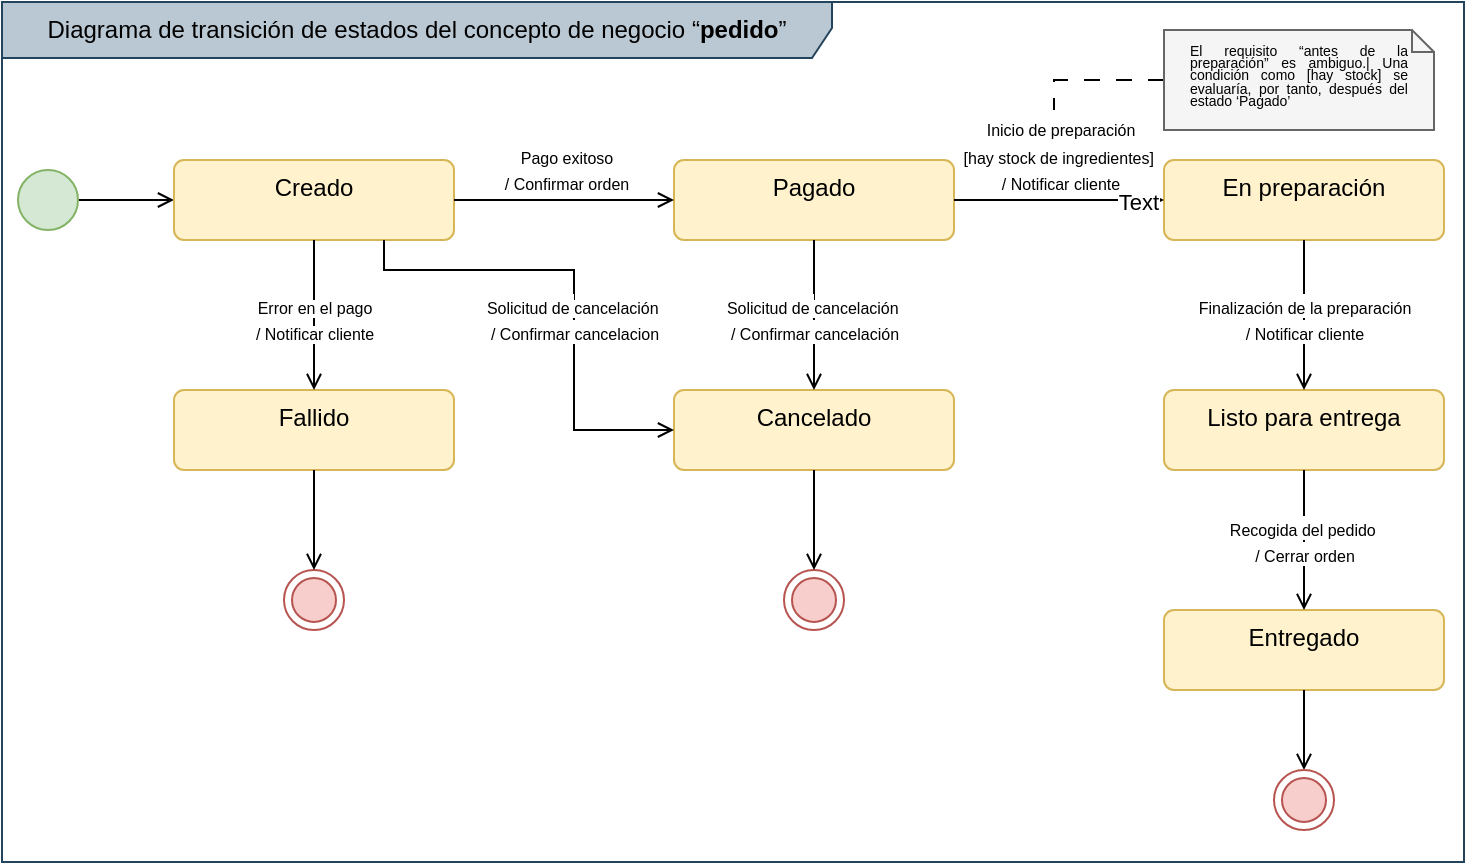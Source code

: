 <mxfile version="28.1.1">
  <diagram name="Página-1" id="LaxF89m-ue1yknphMjHe">
    <mxGraphModel grid="0" page="0" gridSize="10" guides="1" tooltips="1" connect="1" arrows="1" fold="1" pageScale="1" pageWidth="850" pageHeight="1100" math="0" shadow="0">
      <root>
        <mxCell id="0" />
        <mxCell id="1" parent="0" />
        <mxCell id="SzjZhv1RbB8CtsyNUiaH-5" value="Diagrama de transición de estados del concepto de negocio “&lt;b&gt;pedido&lt;/b&gt;”" style="shape=umlFrame;whiteSpace=wrap;html=1;pointerEvents=0;recursiveResize=0;container=1;collapsible=0;width=415;fillColor=#bac8d3;strokeColor=#23445d;height=28;" vertex="1" parent="1">
          <mxGeometry x="-1" y="-1" width="731" height="430" as="geometry" />
        </mxCell>
        <mxCell id="h6WrjsyDTW-BcxKdYBO0-97" value="" style="endArrow=open;html=1;rounded=0;align=center;verticalAlign=bottom;endFill=0;labelBackgroundColor=none;exitX=1;exitY=0.5;exitDx=0;exitDy=0;entryX=0;entryY=0.5;entryDx=0;entryDy=0;" edge="1" parent="SzjZhv1RbB8CtsyNUiaH-5" source="h6WrjsyDTW-BcxKdYBO0-101" target="h6WrjsyDTW-BcxKdYBO0-102">
          <mxGeometry relative="1" as="geometry">
            <mxPoint x="-334" y="494" as="sourcePoint" />
            <mxPoint x="-304" y="634" as="targetPoint" />
          </mxGeometry>
        </mxCell>
        <mxCell id="h6WrjsyDTW-BcxKdYBO0-98" value="" style="resizable=0;html=1;align=center;verticalAlign=top;labelBackgroundColor=none;" connectable="0" vertex="1" parent="h6WrjsyDTW-BcxKdYBO0-97">
          <mxGeometry relative="1" as="geometry" />
        </mxCell>
        <mxCell id="h6WrjsyDTW-BcxKdYBO0-101" value="" style="ellipse;fillColor=#d5e8d4;html=1;strokeColor=#82b366;" vertex="1" parent="SzjZhv1RbB8CtsyNUiaH-5">
          <mxGeometry x="8" y="84" width="30" height="30" as="geometry" />
        </mxCell>
        <mxCell id="h6WrjsyDTW-BcxKdYBO0-102" value="Creado" style="html=1;align=center;verticalAlign=top;rounded=1;absoluteArcSize=1;arcSize=10;dashed=0;whiteSpace=wrap;fillColor=#fff2cc;strokeColor=#d6b656;" vertex="1" parent="SzjZhv1RbB8CtsyNUiaH-5">
          <mxGeometry x="86" y="79" width="140" height="40" as="geometry" />
        </mxCell>
        <mxCell id="h6WrjsyDTW-BcxKdYBO0-104" value="Pagado" style="html=1;align=center;verticalAlign=top;rounded=1;absoluteArcSize=1;arcSize=10;dashed=0;whiteSpace=wrap;fillColor=#fff2cc;strokeColor=#d6b656;" vertex="1" parent="SzjZhv1RbB8CtsyNUiaH-5">
          <mxGeometry x="336" y="79" width="140" height="40" as="geometry" />
        </mxCell>
        <mxCell id="h6WrjsyDTW-BcxKdYBO0-105" value="En preparación" style="html=1;align=center;verticalAlign=top;rounded=1;absoluteArcSize=1;arcSize=10;dashed=0;whiteSpace=wrap;fillColor=#fff2cc;strokeColor=#d6b656;" vertex="1" parent="SzjZhv1RbB8CtsyNUiaH-5">
          <mxGeometry x="581" y="79" width="140" height="40" as="geometry" />
        </mxCell>
        <mxCell id="h6WrjsyDTW-BcxKdYBO0-106" value="Listo para entrega" style="html=1;align=center;verticalAlign=top;rounded=1;absoluteArcSize=1;arcSize=10;dashed=0;whiteSpace=wrap;fillColor=#fff2cc;strokeColor=#d6b656;" vertex="1" parent="SzjZhv1RbB8CtsyNUiaH-5">
          <mxGeometry x="581" y="194" width="140" height="40" as="geometry" />
        </mxCell>
        <mxCell id="h6WrjsyDTW-BcxKdYBO0-111" value="&lt;span style=&quot;background-color: rgb(255, 255, 255);&quot;&gt;&lt;font style=&quot;font-size: 8px;&quot;&gt;Pago exitoso&lt;/font&gt;&lt;/span&gt;&lt;div&gt;&lt;span style=&quot;background-color: rgb(255, 255, 255);&quot;&gt;&lt;font style=&quot;font-size: 8px;&quot;&gt;/ Confirmar orden&lt;/font&gt;&lt;/span&gt;&lt;/div&gt;" style="endArrow=open;html=1;rounded=0;align=center;verticalAlign=bottom;endFill=0;labelBackgroundColor=none;exitX=1;exitY=0.5;exitDx=0;exitDy=0;" edge="1" parent="SzjZhv1RbB8CtsyNUiaH-5" source="h6WrjsyDTW-BcxKdYBO0-102" target="h6WrjsyDTW-BcxKdYBO0-104">
          <mxGeometry x="0.008" relative="1" as="geometry">
            <mxPoint x="6" y="274" as="sourcePoint" />
            <mxPoint x="166" y="274" as="targetPoint" />
            <mxPoint as="offset" />
          </mxGeometry>
        </mxCell>
        <mxCell id="h6WrjsyDTW-BcxKdYBO0-112" value="" style="resizable=0;html=1;align=center;verticalAlign=top;labelBackgroundColor=none;" connectable="0" vertex="1" parent="h6WrjsyDTW-BcxKdYBO0-111">
          <mxGeometry relative="1" as="geometry" />
        </mxCell>
        <mxCell id="h6WrjsyDTW-BcxKdYBO0-113" value="&lt;span style=&quot;background-color: rgb(255, 255, 255);&quot;&gt;&lt;font style=&quot;font-size: 8px;&quot;&gt;Inicio de&amp;nbsp;&lt;/font&gt;&lt;/span&gt;&lt;span style=&quot;font-size: 8px; background-color: light-dark(rgb(255, 255, 255), rgb(18, 18, 18)); color: light-dark(rgb(0, 0, 0), rgb(255, 255, 255));&quot;&gt;preparación&lt;br&gt;&lt;/span&gt;&lt;div&gt;&lt;span style=&quot;background-color: transparent; font-size: 8px;&quot;&gt;[hay stock de ingredientes]&lt;/span&gt;&lt;span style=&quot;font-size: 8px; background-color: light-dark(rgb(255, 255, 255), rgb(18, 18, 18)); color: light-dark(rgb(0, 0, 0), rgb(255, 255, 255));&quot;&gt;&amp;nbsp;&lt;/span&gt;&lt;div&gt;&lt;span style=&quot;font-size: 8px; background-color: light-dark(rgb(255, 255, 255), rgb(18, 18, 18)); color: light-dark(rgb(0, 0, 0), rgb(255, 255, 255));&quot;&gt;/ N&lt;/span&gt;&lt;span style=&quot;font-size: 8px; background-color: light-dark(rgb(255, 255, 255), rgb(18, 18, 18)); color: light-dark(rgb(0, 0, 0), rgb(255, 255, 255));&quot;&gt;otificar cliente&lt;/span&gt;&lt;/div&gt;&lt;/div&gt;" style="endArrow=open;html=1;rounded=0;align=center;verticalAlign=bottom;endFill=0;labelBackgroundColor=none;exitX=1;exitY=0.5;exitDx=0;exitDy=0;" edge="1" parent="SzjZhv1RbB8CtsyNUiaH-5" source="h6WrjsyDTW-BcxKdYBO0-104" target="h6WrjsyDTW-BcxKdYBO0-105">
          <mxGeometry x="-0.002" relative="1" as="geometry">
            <mxPoint x="16" y="284" as="sourcePoint" />
            <mxPoint x="176" y="284" as="targetPoint" />
            <mxPoint as="offset" />
          </mxGeometry>
        </mxCell>
        <mxCell id="h6WrjsyDTW-BcxKdYBO0-114" value="" style="resizable=0;html=1;align=center;verticalAlign=top;labelBackgroundColor=none;" connectable="0" vertex="1" parent="h6WrjsyDTW-BcxKdYBO0-113">
          <mxGeometry relative="1" as="geometry" />
        </mxCell>
        <mxCell id="1LQUiD7Vzxqqs5tK_QO9-1" value="Text" style="edgeLabel;html=1;align=center;verticalAlign=middle;resizable=0;points=[];" connectable="0" vertex="1" parent="h6WrjsyDTW-BcxKdYBO0-113">
          <mxGeometry x="0.752" y="-1" relative="1" as="geometry">
            <mxPoint as="offset" />
          </mxGeometry>
        </mxCell>
        <mxCell id="h6WrjsyDTW-BcxKdYBO0-115" value="&lt;span style=&quot;background-color: rgb(255, 255, 255);&quot;&gt;&lt;font style=&quot;font-size: 8px;&quot;&gt;Finalización de&amp;nbsp;&lt;/font&gt;&lt;/span&gt;&lt;span style=&quot;font-size: 8px; background-color: light-dark(rgb(255, 255, 255), rgb(18, 18, 18)); color: light-dark(rgb(0, 0, 0), rgb(255, 255, 255));&quot;&gt;la preparación&lt;/span&gt;&lt;div&gt;&lt;span style=&quot;background-color: rgb(255, 255, 255);&quot;&gt;&lt;span style=&quot;color: light-dark(rgb(0, 0, 0), rgb(255, 255, 255)); font-size: 8px; background-color: light-dark(rgb(255, 255, 255), rgb(18, 18, 18));&quot;&gt;/ N&lt;/span&gt;&lt;span style=&quot;color: light-dark(rgb(0, 0, 0), rgb(255, 255, 255)); font-size: 8px; background-color: light-dark(rgb(255, 255, 255), rgb(18, 18, 18));&quot;&gt;otificar cliente&lt;/span&gt;&lt;/span&gt;&lt;/div&gt;" style="endArrow=open;html=1;rounded=0;align=center;verticalAlign=bottom;endFill=0;labelBackgroundColor=none;exitX=0.5;exitY=1;exitDx=0;exitDy=0;" edge="1" parent="SzjZhv1RbB8CtsyNUiaH-5" source="h6WrjsyDTW-BcxKdYBO0-105" target="h6WrjsyDTW-BcxKdYBO0-106">
          <mxGeometry x="0.463" relative="1" as="geometry">
            <mxPoint x="16" y="284" as="sourcePoint" />
            <mxPoint x="176" y="284" as="targetPoint" />
            <mxPoint as="offset" />
          </mxGeometry>
        </mxCell>
        <mxCell id="h6WrjsyDTW-BcxKdYBO0-117" value="Entregado" style="html=1;align=center;verticalAlign=top;rounded=1;absoluteArcSize=1;arcSize=10;dashed=0;whiteSpace=wrap;fillColor=#fff2cc;strokeColor=#d6b656;" vertex="1" parent="SzjZhv1RbB8CtsyNUiaH-5">
          <mxGeometry x="581" y="304" width="140" height="40" as="geometry" />
        </mxCell>
        <mxCell id="h6WrjsyDTW-BcxKdYBO0-122" value="" style="endArrow=open;html=1;rounded=0;align=center;verticalAlign=bottom;endFill=0;labelBackgroundColor=none;exitX=0.5;exitY=1;exitDx=0;exitDy=0;entryX=0.5;entryY=0;entryDx=0;entryDy=0;" edge="1" parent="SzjZhv1RbB8CtsyNUiaH-5" source="h6WrjsyDTW-BcxKdYBO0-117" target="h6WrjsyDTW-BcxKdYBO0-126">
          <mxGeometry relative="1" as="geometry">
            <mxPoint x="36" y="304" as="sourcePoint" />
            <mxPoint x="196" y="304" as="targetPoint" />
            <mxPoint as="offset" />
          </mxGeometry>
        </mxCell>
        <mxCell id="h6WrjsyDTW-BcxKdYBO0-123" value="" style="resizable=0;html=1;align=center;verticalAlign=top;labelBackgroundColor=none;" connectable="0" vertex="1" parent="h6WrjsyDTW-BcxKdYBO0-122">
          <mxGeometry relative="1" as="geometry" />
        </mxCell>
        <mxCell id="h6WrjsyDTW-BcxKdYBO0-125" value="&lt;span style=&quot;background-color: rgb(255, 255, 255);&quot;&gt;&lt;font style=&quot;font-size: 8px;&quot;&gt;Recogida del pedido&amp;nbsp;&lt;/font&gt;&lt;/span&gt;&lt;div&gt;&lt;span style=&quot;background-color: rgb(255, 255, 255);&quot;&gt;&lt;font style=&quot;font-size: 8px;&quot;&gt;/ Cerrar orden&lt;/font&gt;&lt;/span&gt;&lt;/div&gt;" style="endArrow=open;html=1;rounded=0;align=center;verticalAlign=bottom;endFill=0;labelBackgroundColor=none;exitX=0.5;exitY=1;exitDx=0;exitDy=0;entryX=0.5;entryY=0;entryDx=0;entryDy=0;" edge="1" parent="SzjZhv1RbB8CtsyNUiaH-5" source="h6WrjsyDTW-BcxKdYBO0-106" target="h6WrjsyDTW-BcxKdYBO0-117">
          <mxGeometry x="0.437" relative="1" as="geometry">
            <mxPoint x="661" y="129" as="sourcePoint" />
            <mxPoint x="661" y="209" as="targetPoint" />
            <mxPoint as="offset" />
          </mxGeometry>
        </mxCell>
        <mxCell id="h6WrjsyDTW-BcxKdYBO0-126" value="" style="ellipse;html=1;shape=endState;fillColor=#f8cecc;strokeColor=#b85450;" vertex="1" parent="SzjZhv1RbB8CtsyNUiaH-5">
          <mxGeometry x="636" y="384" width="30" height="30" as="geometry" />
        </mxCell>
        <mxCell id="5aWZfMYqw8pztqgEL0cU-2" value="Fallido" style="html=1;align=center;verticalAlign=top;rounded=1;absoluteArcSize=1;arcSize=10;dashed=0;whiteSpace=wrap;fillColor=#fff2cc;strokeColor=#d6b656;" vertex="1" parent="SzjZhv1RbB8CtsyNUiaH-5">
          <mxGeometry x="86" y="194" width="140" height="40" as="geometry" />
        </mxCell>
        <mxCell id="5aWZfMYqw8pztqgEL0cU-3" value="&lt;div&gt;&lt;font style=&quot;font-size: 8px; background-color: light-dark(#ffffff, var(--ge-dark-color, #121212));&quot;&gt;Error en el pago&lt;/font&gt;&lt;/div&gt;&lt;div&gt;&lt;font style=&quot;font-size: 8px; background-color: light-dark(#ffffff, var(--ge-dark-color, #121212));&quot;&gt;/ Notificar cliente&lt;/font&gt;&lt;/div&gt;" style="endArrow=open;html=1;rounded=0;align=center;verticalAlign=bottom;endFill=0;labelBackgroundColor=none;exitX=0.5;exitY=1;exitDx=0;exitDy=0;entryX=0.5;entryY=0;entryDx=0;entryDy=0;" edge="1" parent="SzjZhv1RbB8CtsyNUiaH-5" source="h6WrjsyDTW-BcxKdYBO0-102" target="5aWZfMYqw8pztqgEL0cU-2">
          <mxGeometry x="0.463" relative="1" as="geometry">
            <mxPoint x="-284" y="594" as="sourcePoint" />
            <mxPoint x="-124" y="594" as="targetPoint" />
            <mxPoint as="offset" />
          </mxGeometry>
        </mxCell>
        <mxCell id="5aWZfMYqw8pztqgEL0cU-5" value="Cancelado" style="html=1;align=center;verticalAlign=top;rounded=1;absoluteArcSize=1;arcSize=10;dashed=0;whiteSpace=wrap;fillColor=#fff2cc;strokeColor=#d6b656;" vertex="1" parent="SzjZhv1RbB8CtsyNUiaH-5">
          <mxGeometry x="336" y="194" width="140" height="40" as="geometry" />
        </mxCell>
        <mxCell id="5aWZfMYqw8pztqgEL0cU-6" value="&lt;span style=&quot;background-color: rgb(255, 255, 255);&quot;&gt;&lt;font style=&quot;font-size: 8px;&quot;&gt;Solicitud de&amp;nbsp;&lt;/font&gt;&lt;/span&gt;&lt;span style=&quot;font-size: 8px; background-color: light-dark(rgb(255, 255, 255), rgb(18, 18, 18)); color: light-dark(rgb(0, 0, 0), rgb(255, 255, 255));&quot;&gt;cancelación&amp;nbsp;&lt;/span&gt;&lt;div&gt;&lt;span style=&quot;background-color: rgb(255, 255, 255);&quot;&gt;&lt;font style=&quot;font-size: 8px;&quot;&gt;/ Confirmar cancelacion&lt;/font&gt;&lt;/span&gt;&lt;/div&gt;" style="endArrow=open;html=1;rounded=0;align=center;verticalAlign=bottom;endFill=0;labelBackgroundColor=none;exitX=0.75;exitY=1;exitDx=0;exitDy=0;entryX=0;entryY=0.5;entryDx=0;entryDy=0;" edge="1" parent="SzjZhv1RbB8CtsyNUiaH-5" source="h6WrjsyDTW-BcxKdYBO0-102" target="5aWZfMYqw8pztqgEL0cU-5">
          <mxGeometry x="0.252" relative="1" as="geometry">
            <mxPoint x="236" y="109" as="sourcePoint" />
            <mxPoint x="346" y="109" as="targetPoint" />
            <mxPoint as="offset" />
            <Array as="points">
              <mxPoint x="191" y="134" />
              <mxPoint x="286" y="134" />
              <mxPoint x="286" y="214" />
            </Array>
          </mxGeometry>
        </mxCell>
        <mxCell id="5aWZfMYqw8pztqgEL0cU-7" value="" style="resizable=0;html=1;align=center;verticalAlign=top;labelBackgroundColor=none;" connectable="0" vertex="1" parent="5aWZfMYqw8pztqgEL0cU-6">
          <mxGeometry relative="1" as="geometry" />
        </mxCell>
        <mxCell id="5aWZfMYqw8pztqgEL0cU-8" value="&lt;span style=&quot;background-color: rgb(255, 255, 255);&quot;&gt;&lt;font style=&quot;font-size: 8px;&quot;&gt;Solicitud de&amp;nbsp;&lt;/font&gt;&lt;/span&gt;&lt;span style=&quot;color: light-dark(rgb(0, 0, 0), rgb(255, 255, 255)); font-size: 8px; background-color: light-dark(rgb(255, 255, 255), rgb(18, 18, 18));&quot;&gt;cancelación&amp;nbsp;&lt;/span&gt;&lt;div&gt;&lt;span style=&quot;background-color: rgb(255, 255, 255);&quot;&gt;&lt;font style=&quot;font-size: 8px;&quot;&gt;/ Confirmar cancelación&lt;/font&gt;&lt;/span&gt;&lt;/div&gt;" style="endArrow=open;html=1;rounded=0;align=center;verticalAlign=bottom;endFill=0;labelBackgroundColor=none;exitX=0.5;exitY=1;exitDx=0;exitDy=0;entryX=0.5;entryY=0;entryDx=0;entryDy=0;" edge="1" parent="SzjZhv1RbB8CtsyNUiaH-5" source="h6WrjsyDTW-BcxKdYBO0-104" target="5aWZfMYqw8pztqgEL0cU-5">
          <mxGeometry x="0.463" relative="1" as="geometry">
            <mxPoint x="166" y="129" as="sourcePoint" />
            <mxPoint x="166" y="204" as="targetPoint" />
            <mxPoint as="offset" />
          </mxGeometry>
        </mxCell>
        <mxCell id="31apSlEuSGdjDznY25Br-2" value="" style="ellipse;html=1;shape=endState;fillColor=#f8cecc;strokeColor=#b85450;" vertex="1" parent="SzjZhv1RbB8CtsyNUiaH-5">
          <mxGeometry x="141" y="284" width="30" height="30" as="geometry" />
        </mxCell>
        <mxCell id="31apSlEuSGdjDznY25Br-3" value="" style="endArrow=open;html=1;rounded=0;align=center;verticalAlign=bottom;endFill=0;labelBackgroundColor=none;exitX=0.5;exitY=1;exitDx=0;exitDy=0;entryX=0.5;entryY=0;entryDx=0;entryDy=0;" edge="1" parent="SzjZhv1RbB8CtsyNUiaH-5" source="5aWZfMYqw8pztqgEL0cU-2" target="31apSlEuSGdjDznY25Br-2">
          <mxGeometry relative="1" as="geometry">
            <mxPoint x="156" y="251" as="sourcePoint" />
            <mxPoint x="166" y="221" as="targetPoint" />
          </mxGeometry>
        </mxCell>
        <mxCell id="31apSlEuSGdjDznY25Br-4" value="" style="ellipse;html=1;shape=endState;fillColor=#f8cecc;strokeColor=#b85450;" vertex="1" parent="SzjZhv1RbB8CtsyNUiaH-5">
          <mxGeometry x="391" y="284" width="30" height="30" as="geometry" />
        </mxCell>
        <mxCell id="31apSlEuSGdjDznY25Br-5" value="" style="endArrow=open;html=1;rounded=0;align=center;verticalAlign=bottom;endFill=0;labelBackgroundColor=none;exitX=0.5;exitY=1;exitDx=0;exitDy=0;" edge="1" parent="SzjZhv1RbB8CtsyNUiaH-5" source="5aWZfMYqw8pztqgEL0cU-5" target="31apSlEuSGdjDznY25Br-4">
          <mxGeometry relative="1" as="geometry">
            <mxPoint x="166" y="354" as="sourcePoint" />
            <mxPoint x="166" y="387" as="targetPoint" />
          </mxGeometry>
        </mxCell>
        <mxCell id="u4cvh6wokTgVsh1-BOix-2" style="edgeStyle=orthogonalEdgeStyle;rounded=0;orthogonalLoop=1;jettySize=auto;html=1;endArrow=none;endFill=0;dashed=1;dashPattern=8 8;exitX=0;exitY=0.5;exitDx=0;exitDy=0;exitPerimeter=0;" edge="1" parent="SzjZhv1RbB8CtsyNUiaH-5" source="u4cvh6wokTgVsh1-BOix-1">
          <mxGeometry relative="1" as="geometry">
            <mxPoint x="526" y="54" as="targetPoint" />
            <Array as="points">
              <mxPoint x="526" y="39" />
            </Array>
          </mxGeometry>
        </mxCell>
        <mxCell id="u4cvh6wokTgVsh1-BOix-1" value="&lt;div style=&quot;line-height: 90%;&quot;&gt;&lt;p style=&quot;text-align: justify;&quot;&gt;&lt;span style=&quot;background-color: transparent; color: light-dark(rgb(0, 0, 0), rgb(255, 255, 255)); line-height: 90%;&quot;&gt;El requisito “antes de la preparación” es ambiguo.|&amp;nbsp;&lt;/span&gt;&lt;span style=&quot;background-color: transparent; color: light-dark(rgb(0, 0, 0), rgb(255, 255, 255)); line-height: 90%;&quot;&gt;Una condición como [hay stock] se evaluaría, por tanto, después del estado ‘Pagado’&lt;/span&gt;&lt;/p&gt;&lt;/div&gt;" style="shape=note2;boundedLbl=1;whiteSpace=wrap;html=1;size=11;verticalAlign=middle;align=center;fillColor=#f5f5f5;strokeColor=#666666;fontColor=default;fillStyle=auto;labelPosition=center;verticalLabelPosition=middle;textShadow=0;labelBackgroundColor=none;convertToSvg=0;spacingTop=-3;spacingBottom=2;spacing=14;horizontal=1;fontSize=7;" vertex="1" parent="SzjZhv1RbB8CtsyNUiaH-5">
          <mxGeometry x="581" y="14" width="135" height="50" as="geometry" />
        </mxCell>
      </root>
    </mxGraphModel>
  </diagram>
</mxfile>
